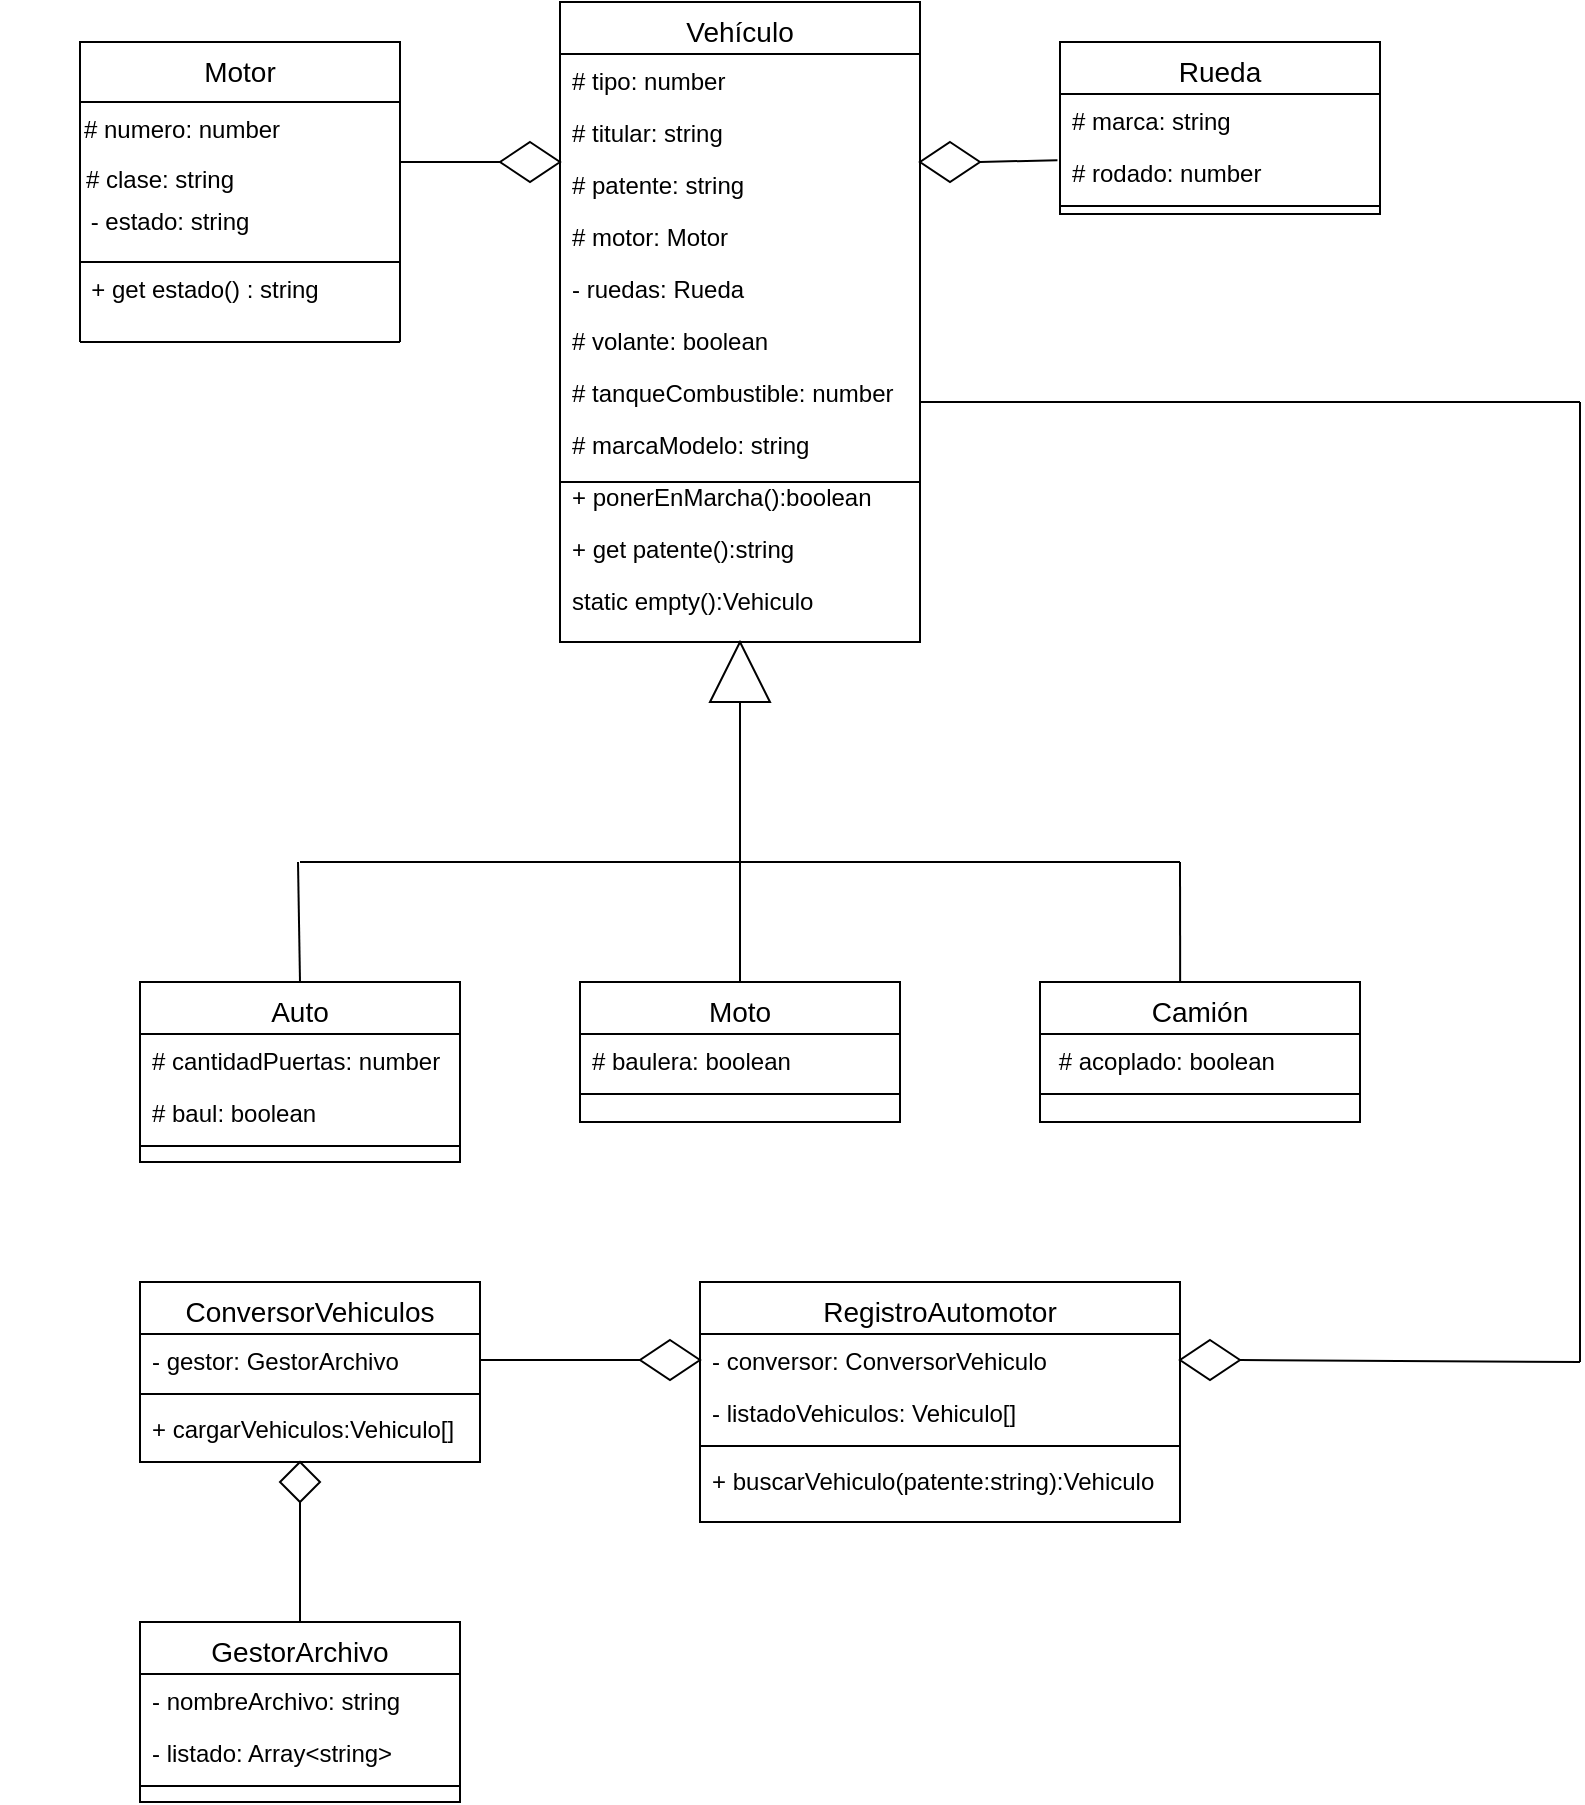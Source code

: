 <mxfile version="13.6.1" type="device"><diagram id="C5RBs43oDa-KdzZeNtuy" name="Page-1"><mxGraphModel dx="1704" dy="487" grid="1" gridSize="10" guides="1" tooltips="1" connect="1" arrows="1" fold="1" page="1" pageScale="1" pageWidth="827" pageHeight="1169" math="0" shadow="0"><root><mxCell id="WIyWlLk6GJQsqaUBKTNV-0"/><mxCell id="WIyWlLk6GJQsqaUBKTNV-1" parent="WIyWlLk6GJQsqaUBKTNV-0"/><mxCell id="L-p8vdEqlSwhnyg-dYfv-0" value="" style="endArrow=none;html=1;fontSize=14;fontColor=#000000;" edge="1" parent="WIyWlLk6GJQsqaUBKTNV-1"><mxGeometry width="50" height="50" relative="1" as="geometry"><mxPoint x="310" y="470" as="sourcePoint"/><mxPoint x="560" y="470" as="targetPoint"/></mxGeometry></mxCell><mxCell id="L-p8vdEqlSwhnyg-dYfv-3" value="" style="endArrow=none;html=1;fontSize=14;fontColor=#000000;exitX=0.438;exitY=0.009;exitDx=0;exitDy=0;exitPerimeter=0;" edge="1" parent="WIyWlLk6GJQsqaUBKTNV-1" source="zkfFHV4jXpPFQw0GAbJ--17"><mxGeometry width="50" height="50" relative="1" as="geometry"><mxPoint x="560" y="334" as="sourcePoint"/><mxPoint x="560" y="470" as="targetPoint"/></mxGeometry></mxCell><mxCell id="L-p8vdEqlSwhnyg-dYfv-4" value="" style="endArrow=none;html=1;fontSize=14;fontColor=#000000;" edge="1" parent="WIyWlLk6GJQsqaUBKTNV-1"><mxGeometry width="50" height="50" relative="1" as="geometry"><mxPoint x="120" y="470" as="sourcePoint"/><mxPoint x="320" y="470" as="targetPoint"/><Array as="points"><mxPoint x="230" y="470"/></Array></mxGeometry></mxCell><mxCell id="L-p8vdEqlSwhnyg-dYfv-5" value="" style="endArrow=none;html=1;fontSize=14;fontColor=#000000;exitX=0.5;exitY=0;exitDx=0;exitDy=0;" edge="1" parent="WIyWlLk6GJQsqaUBKTNV-1" source="zkfFHV4jXpPFQw0GAbJ--6"><mxGeometry width="50" height="50" relative="1" as="geometry"><mxPoint x="119.49" y="490" as="sourcePoint"/><mxPoint x="119" y="470" as="targetPoint"/><Array as="points"/></mxGeometry></mxCell><mxCell id="L-p8vdEqlSwhnyg-dYfv-15" value="" style="endArrow=none;html=1;fontSize=14;fontColor=#000000;exitX=1;exitY=0.5;exitDx=0;exitDy=0;entryX=-0.008;entryY=0.272;entryDx=0;entryDy=0;entryPerimeter=0;" edge="1" parent="WIyWlLk6GJQsqaUBKTNV-1" source="L-p8vdEqlSwhnyg-dYfv-16" target="L-p8vdEqlSwhnyg-dYfv-11"><mxGeometry width="50" height="50" relative="1" as="geometry"><mxPoint x="390" y="260" as="sourcePoint"/><mxPoint x="470" y="119" as="targetPoint"/></mxGeometry></mxCell><mxCell id="L-p8vdEqlSwhnyg-dYfv-16" value="" style="rhombus;whiteSpace=wrap;html=1;labelBackgroundColor=none;gradientColor=none;fontSize=14;fontColor=#000000;" vertex="1" parent="WIyWlLk6GJQsqaUBKTNV-1"><mxGeometry x="430" y="110" width="30" height="20" as="geometry"/></mxCell><mxCell id="L-p8vdEqlSwhnyg-dYfv-9" value="Rueda" style="swimlane;fontStyle=0;align=center;verticalAlign=top;childLayout=stackLayout;horizontal=1;startSize=26;horizontalStack=0;resizeParent=1;resizeLast=0;collapsible=1;marginBottom=0;rounded=0;shadow=0;strokeWidth=1;labelBackgroundColor=none;fontSize=14;" vertex="1" parent="WIyWlLk6GJQsqaUBKTNV-1"><mxGeometry x="500" y="60" width="160" height="86" as="geometry"><mxRectangle x="230" y="140" width="160" height="26" as="alternateBounds"/></mxGeometry></mxCell><mxCell id="L-p8vdEqlSwhnyg-dYfv-10" value="# marca: string" style="text;align=left;verticalAlign=top;spacingLeft=4;spacingRight=4;overflow=hidden;rotatable=0;points=[[0,0.5],[1,0.5]];portConstraint=eastwest;" vertex="1" parent="L-p8vdEqlSwhnyg-dYfv-9"><mxGeometry y="26" width="160" height="26" as="geometry"/></mxCell><mxCell id="L-p8vdEqlSwhnyg-dYfv-11" value="# rodado: number" style="text;align=left;verticalAlign=top;spacingLeft=4;spacingRight=4;overflow=hidden;rotatable=0;points=[[0,0.5],[1,0.5]];portConstraint=eastwest;rounded=0;shadow=0;html=0;" vertex="1" parent="L-p8vdEqlSwhnyg-dYfv-9"><mxGeometry y="52" width="160" height="26" as="geometry"/></mxCell><mxCell id="L-p8vdEqlSwhnyg-dYfv-13" value="" style="line;html=1;strokeWidth=1;align=left;verticalAlign=middle;spacingTop=-1;spacingLeft=3;spacingRight=3;rotatable=0;labelPosition=right;points=[];portConstraint=eastwest;" vertex="1" parent="L-p8vdEqlSwhnyg-dYfv-9"><mxGeometry y="78" width="160" height="8" as="geometry"/></mxCell><mxCell id="L-p8vdEqlSwhnyg-dYfv-20" value="" style="rounded=0;whiteSpace=wrap;html=1;" vertex="1" parent="WIyWlLk6GJQsqaUBKTNV-1"><mxGeometry x="10" y="60" width="160" height="30" as="geometry"/></mxCell><mxCell id="L-p8vdEqlSwhnyg-dYfv-21" value="# numero: number" style="text;html=1;strokeColor=none;fillColor=none;align=left;verticalAlign=middle;whiteSpace=wrap;rounded=0;labelBackgroundColor=none;fontSize=12;fontColor=#000000;" vertex="1" parent="WIyWlLk6GJQsqaUBKTNV-1"><mxGeometry x="10" y="89" width="160" height="30" as="geometry"/></mxCell><mxCell id="L-p8vdEqlSwhnyg-dYfv-22" value="" style="endArrow=none;html=1;fontSize=14;fontColor=#000000;" edge="1" parent="WIyWlLk6GJQsqaUBKTNV-1"><mxGeometry width="50" height="50" relative="1" as="geometry"><mxPoint x="235" y="120" as="sourcePoint"/><mxPoint x="170" y="120" as="targetPoint"/></mxGeometry></mxCell><mxCell id="L-p8vdEqlSwhnyg-dYfv-24" value="" style="endArrow=none;html=1;fontSize=14;fontColor=#000000;entryX=1;entryY=0;entryDx=0;entryDy=0;" edge="1" parent="WIyWlLk6GJQsqaUBKTNV-1" target="L-p8vdEqlSwhnyg-dYfv-21"><mxGeometry width="50" height="50" relative="1" as="geometry"><mxPoint x="170" y="210" as="sourcePoint"/><mxPoint x="440" y="210" as="targetPoint"/></mxGeometry></mxCell><mxCell id="L-p8vdEqlSwhnyg-dYfv-25" value="" style="endArrow=none;html=1;fontSize=14;fontColor=#000000;entryX=0;entryY=0;entryDx=0;entryDy=0;" edge="1" parent="WIyWlLk6GJQsqaUBKTNV-1" target="L-p8vdEqlSwhnyg-dYfv-21"><mxGeometry width="50" height="50" relative="1" as="geometry"><mxPoint x="10" y="210" as="sourcePoint"/><mxPoint x="440" y="210" as="targetPoint"/></mxGeometry></mxCell><mxCell id="L-p8vdEqlSwhnyg-dYfv-27" value="" style="endArrow=none;html=1;fontSize=14;fontColor=#000000;" edge="1" parent="WIyWlLk6GJQsqaUBKTNV-1"><mxGeometry width="50" height="50" relative="1" as="geometry"><mxPoint x="170" y="210" as="sourcePoint"/><mxPoint x="10" y="210" as="targetPoint"/></mxGeometry></mxCell><mxCell id="L-p8vdEqlSwhnyg-dYfv-28" value="" style="rhombus;whiteSpace=wrap;html=1;labelBackgroundColor=none;gradientColor=none;fontSize=14;fontColor=#000000;align=left;" vertex="1" parent="WIyWlLk6GJQsqaUBKTNV-1"><mxGeometry x="220" y="110" width="30" height="20" as="geometry"/></mxCell><mxCell id="L-p8vdEqlSwhnyg-dYfv-29" value="Motor" style="text;html=1;strokeColor=none;fillColor=none;align=center;verticalAlign=middle;whiteSpace=wrap;rounded=0;labelBackgroundColor=none;fontSize=14;fontColor=#000000;" vertex="1" parent="WIyWlLk6GJQsqaUBKTNV-1"><mxGeometry x="70" y="65" width="40" height="20" as="geometry"/></mxCell><mxCell id="L-p8vdEqlSwhnyg-dYfv-31" value="" style="endArrow=none;html=1;fontSize=14;fontColor=#000000;" edge="1" parent="WIyWlLk6GJQsqaUBKTNV-1"><mxGeometry width="50" height="50" relative="1" as="geometry"><mxPoint x="430" y="240" as="sourcePoint"/><mxPoint x="760" y="240" as="targetPoint"/></mxGeometry></mxCell><mxCell id="L-p8vdEqlSwhnyg-dYfv-32" value="" style="endArrow=none;html=1;fontSize=14;fontColor=#000000;" edge="1" parent="WIyWlLk6GJQsqaUBKTNV-1"><mxGeometry width="50" height="50" relative="1" as="geometry"><mxPoint x="760" y="720" as="sourcePoint"/><mxPoint x="760" y="240" as="targetPoint"/></mxGeometry></mxCell><mxCell id="L-p8vdEqlSwhnyg-dYfv-46" value="# clase: string&lt;br&gt;" style="text;html=1;strokeColor=none;fillColor=none;align=center;verticalAlign=middle;whiteSpace=wrap;rounded=0;labelBackgroundColor=none;fontSize=12;fontColor=#000000;" vertex="1" parent="WIyWlLk6GJQsqaUBKTNV-1"><mxGeometry x="-30" y="119" width="160" height="20" as="geometry"/></mxCell><mxCell id="L-p8vdEqlSwhnyg-dYfv-47" value="- estado: string" style="text;html=1;strokeColor=none;fillColor=none;align=center;verticalAlign=middle;whiteSpace=wrap;rounded=0;labelBackgroundColor=none;fontSize=12;fontColor=#000000;" vertex="1" parent="WIyWlLk6GJQsqaUBKTNV-1"><mxGeometry x="-20" y="140" width="150" height="20" as="geometry"/></mxCell><mxCell id="L-p8vdEqlSwhnyg-dYfv-51" value="" style="endArrow=none;html=1;fontSize=12;fontColor=#000000;" edge="1" parent="WIyWlLk6GJQsqaUBKTNV-1"><mxGeometry width="50" height="50" relative="1" as="geometry"><mxPoint x="10" y="170" as="sourcePoint"/><mxPoint x="170" y="170" as="targetPoint"/></mxGeometry></mxCell><mxCell id="L-p8vdEqlSwhnyg-dYfv-52" value="+ get estado() : string" style="text;html=1;strokeColor=none;fillColor=none;align=center;verticalAlign=middle;whiteSpace=wrap;rounded=0;labelBackgroundColor=none;fontSize=12;fontColor=#000000;" vertex="1" parent="WIyWlLk6GJQsqaUBKTNV-1"><mxGeometry x="10" y="178" width="125" height="12" as="geometry"/></mxCell><mxCell id="L-p8vdEqlSwhnyg-dYfv-57" value="" style="endArrow=none;html=1;fontSize=12;fontColor=#000000;exitX=0;exitY=0.75;exitDx=0;exitDy=0;entryX=1;entryY=0.75;entryDx=0;entryDy=0;" edge="1" parent="WIyWlLk6GJQsqaUBKTNV-1" source="zkfFHV4jXpPFQw0GAbJ--0" target="zkfFHV4jXpPFQw0GAbJ--0"><mxGeometry width="50" height="50" relative="1" as="geometry"><mxPoint x="390" y="260" as="sourcePoint"/><mxPoint x="440" y="210" as="targetPoint"/></mxGeometry></mxCell><mxCell id="zkfFHV4jXpPFQw0GAbJ--0" value="Vehículo" style="swimlane;fontStyle=0;align=center;verticalAlign=top;childLayout=stackLayout;horizontal=1;startSize=26;horizontalStack=0;resizeParent=1;resizeLast=0;collapsible=1;marginBottom=0;rounded=0;shadow=0;strokeWidth=1;labelBackgroundColor=none;fontSize=14;" parent="WIyWlLk6GJQsqaUBKTNV-1" vertex="1"><mxGeometry x="250" y="40" width="180" height="320" as="geometry"><mxRectangle x="230" y="140" width="160" height="26" as="alternateBounds"/></mxGeometry></mxCell><mxCell id="zkfFHV4jXpPFQw0GAbJ--1" value="# tipo: number" style="text;align=left;verticalAlign=top;spacingLeft=4;spacingRight=4;overflow=hidden;rotatable=0;points=[[0,0.5],[1,0.5]];portConstraint=eastwest;" parent="zkfFHV4jXpPFQw0GAbJ--0" vertex="1"><mxGeometry y="26" width="180" height="26" as="geometry"/></mxCell><mxCell id="zkfFHV4jXpPFQw0GAbJ--2" value="# titular: string&#10;" style="text;align=left;verticalAlign=top;spacingLeft=4;spacingRight=4;overflow=hidden;rotatable=0;points=[[0,0.5],[1,0.5]];portConstraint=eastwest;rounded=0;shadow=0;html=0;" parent="zkfFHV4jXpPFQw0GAbJ--0" vertex="1"><mxGeometry y="52" width="180" height="26" as="geometry"/></mxCell><mxCell id="zkfFHV4jXpPFQw0GAbJ--3" value="# patente: string&#10;" style="text;align=left;verticalAlign=top;spacingLeft=4;spacingRight=4;overflow=hidden;rotatable=0;points=[[0,0.5],[1,0.5]];portConstraint=eastwest;rounded=0;shadow=0;html=0;" parent="zkfFHV4jXpPFQw0GAbJ--0" vertex="1"><mxGeometry y="78" width="180" height="26" as="geometry"/></mxCell><mxCell id="zkfFHV4jXpPFQw0GAbJ--5" value="# motor: Motor&#10;" style="text;align=left;verticalAlign=top;spacingLeft=4;spacingRight=4;overflow=hidden;rotatable=0;points=[[0,0.5],[1,0.5]];portConstraint=eastwest;" parent="zkfFHV4jXpPFQw0GAbJ--0" vertex="1"><mxGeometry y="104" width="180" height="26" as="geometry"/></mxCell><mxCell id="L-p8vdEqlSwhnyg-dYfv-53" value="- ruedas: Rueda" style="text;align=left;verticalAlign=top;spacingLeft=4;spacingRight=4;overflow=hidden;rotatable=0;points=[[0,0.5],[1,0.5]];portConstraint=eastwest;" vertex="1" parent="zkfFHV4jXpPFQw0GAbJ--0"><mxGeometry y="130" width="180" height="26" as="geometry"/></mxCell><mxCell id="L-p8vdEqlSwhnyg-dYfv-54" value="# volante: boolean" style="text;align=left;verticalAlign=top;spacingLeft=4;spacingRight=4;overflow=hidden;rotatable=0;points=[[0,0.5],[1,0.5]];portConstraint=eastwest;" vertex="1" parent="zkfFHV4jXpPFQw0GAbJ--0"><mxGeometry y="156" width="180" height="26" as="geometry"/></mxCell><mxCell id="L-p8vdEqlSwhnyg-dYfv-55" value="# tanqueCombustible: number" style="text;align=left;verticalAlign=top;spacingLeft=4;spacingRight=4;overflow=hidden;rotatable=0;points=[[0,0.5],[1,0.5]];portConstraint=eastwest;" vertex="1" parent="zkfFHV4jXpPFQw0GAbJ--0"><mxGeometry y="182" width="180" height="26" as="geometry"/></mxCell><mxCell id="L-p8vdEqlSwhnyg-dYfv-56" value="# marcaModelo: string" style="text;align=left;verticalAlign=top;spacingLeft=4;spacingRight=4;overflow=hidden;rotatable=0;points=[[0,0.5],[1,0.5]];portConstraint=eastwest;" vertex="1" parent="zkfFHV4jXpPFQw0GAbJ--0"><mxGeometry y="208" width="180" height="26" as="geometry"/></mxCell><mxCell id="L-p8vdEqlSwhnyg-dYfv-62" value="+ ponerEnMarcha():boolean" style="text;align=left;verticalAlign=top;spacingLeft=4;spacingRight=4;overflow=hidden;rotatable=0;points=[[0,0.5],[1,0.5]];portConstraint=eastwest;" vertex="1" parent="zkfFHV4jXpPFQw0GAbJ--0"><mxGeometry y="234" width="180" height="26" as="geometry"/></mxCell><mxCell id="L-p8vdEqlSwhnyg-dYfv-63" value="+ get patente():string" style="text;align=left;verticalAlign=top;spacingLeft=4;spacingRight=4;overflow=hidden;rotatable=0;points=[[0,0.5],[1,0.5]];portConstraint=eastwest;" vertex="1" parent="zkfFHV4jXpPFQw0GAbJ--0"><mxGeometry y="260" width="180" height="26" as="geometry"/></mxCell><mxCell id="L-p8vdEqlSwhnyg-dYfv-64" value="static empty():Vehiculo" style="text;align=left;verticalAlign=top;spacingLeft=4;spacingRight=4;overflow=hidden;rotatable=0;points=[[0,0.5],[1,0.5]];portConstraint=eastwest;" vertex="1" parent="zkfFHV4jXpPFQw0GAbJ--0"><mxGeometry y="286" width="180" height="26" as="geometry"/></mxCell><mxCell id="zkfFHV4jXpPFQw0GAbJ--17" value="Camión" style="swimlane;fontStyle=0;align=center;verticalAlign=top;childLayout=stackLayout;horizontal=1;startSize=26;horizontalStack=0;resizeParent=1;resizeLast=0;collapsible=1;marginBottom=0;rounded=0;shadow=0;strokeWidth=1;fontSize=14;" parent="WIyWlLk6GJQsqaUBKTNV-1" vertex="1"><mxGeometry x="490" y="530" width="160" height="70" as="geometry"><mxRectangle x="550" y="140" width="160" height="26" as="alternateBounds"/></mxGeometry></mxCell><mxCell id="zkfFHV4jXpPFQw0GAbJ--22" value=" # acoplado: boolean" style="text;align=left;verticalAlign=top;spacingLeft=4;spacingRight=4;overflow=hidden;rotatable=0;points=[[0,0.5],[1,0.5]];portConstraint=eastwest;rounded=0;shadow=0;html=0;" parent="zkfFHV4jXpPFQw0GAbJ--17" vertex="1"><mxGeometry y="26" width="160" height="26" as="geometry"/></mxCell><mxCell id="zkfFHV4jXpPFQw0GAbJ--23" value="" style="line;html=1;strokeWidth=1;align=left;verticalAlign=middle;spacingTop=-1;spacingLeft=3;spacingRight=3;rotatable=0;labelPosition=right;points=[];portConstraint=eastwest;" parent="zkfFHV4jXpPFQw0GAbJ--17" vertex="1"><mxGeometry y="52" width="160" height="8" as="geometry"/></mxCell><mxCell id="zkfFHV4jXpPFQw0GAbJ--13" value="Moto" style="swimlane;fontStyle=0;align=center;verticalAlign=top;childLayout=stackLayout;horizontal=1;startSize=26;horizontalStack=0;resizeParent=1;resizeLast=0;collapsible=1;marginBottom=0;rounded=0;shadow=0;strokeWidth=1;fontSize=14;" parent="WIyWlLk6GJQsqaUBKTNV-1" vertex="1"><mxGeometry x="260" y="530" width="160" height="70" as="geometry"><mxRectangle x="340" y="380" width="170" height="26" as="alternateBounds"/></mxGeometry></mxCell><mxCell id="zkfFHV4jXpPFQw0GAbJ--14" value="# baulera: boolean" style="text;align=left;verticalAlign=top;spacingLeft=4;spacingRight=4;overflow=hidden;rotatable=0;points=[[0,0.5],[1,0.5]];portConstraint=eastwest;" parent="zkfFHV4jXpPFQw0GAbJ--13" vertex="1"><mxGeometry y="26" width="160" height="26" as="geometry"/></mxCell><mxCell id="zkfFHV4jXpPFQw0GAbJ--15" value="" style="line;html=1;strokeWidth=1;align=left;verticalAlign=middle;spacingTop=-1;spacingLeft=3;spacingRight=3;rotatable=0;labelPosition=right;points=[];portConstraint=eastwest;" parent="zkfFHV4jXpPFQw0GAbJ--13" vertex="1"><mxGeometry y="52" width="160" height="8" as="geometry"/></mxCell><mxCell id="zkfFHV4jXpPFQw0GAbJ--6" value="Auto" style="swimlane;fontStyle=0;align=center;verticalAlign=top;childLayout=stackLayout;horizontal=1;startSize=26;horizontalStack=0;resizeParent=1;resizeLast=0;collapsible=1;marginBottom=0;rounded=0;shadow=0;strokeWidth=1;fontSize=14;" parent="WIyWlLk6GJQsqaUBKTNV-1" vertex="1"><mxGeometry x="40" y="530" width="160" height="90" as="geometry"><mxRectangle x="130" y="380" width="160" height="26" as="alternateBounds"/></mxGeometry></mxCell><mxCell id="zkfFHV4jXpPFQw0GAbJ--7" value="# cantidadPuertas: number" style="text;align=left;verticalAlign=top;spacingLeft=4;spacingRight=4;overflow=hidden;rotatable=0;points=[[0,0.5],[1,0.5]];portConstraint=eastwest;" parent="zkfFHV4jXpPFQw0GAbJ--6" vertex="1"><mxGeometry y="26" width="160" height="26" as="geometry"/></mxCell><mxCell id="zkfFHV4jXpPFQw0GAbJ--8" value="# baul: boolean" style="text;align=left;verticalAlign=top;spacingLeft=4;spacingRight=4;overflow=hidden;rotatable=0;points=[[0,0.5],[1,0.5]];portConstraint=eastwest;rounded=0;shadow=0;html=0;" parent="zkfFHV4jXpPFQw0GAbJ--6" vertex="1"><mxGeometry y="52" width="160" height="26" as="geometry"/></mxCell><mxCell id="zkfFHV4jXpPFQw0GAbJ--9" value="" style="line;html=1;strokeWidth=1;align=left;verticalAlign=middle;spacingTop=-1;spacingLeft=3;spacingRight=3;rotatable=0;labelPosition=right;points=[];portConstraint=eastwest;" parent="zkfFHV4jXpPFQw0GAbJ--6" vertex="1"><mxGeometry y="78" width="160" height="8" as="geometry"/></mxCell><mxCell id="L-p8vdEqlSwhnyg-dYfv-70" value="" style="triangle;whiteSpace=wrap;html=1;labelBackgroundColor=none;gradientColor=none;fontSize=12;fontColor=#000000;align=left;rotation=-90;" vertex="1" parent="WIyWlLk6GJQsqaUBKTNV-1"><mxGeometry x="325" y="360" width="30" height="30" as="geometry"/></mxCell><mxCell id="L-p8vdEqlSwhnyg-dYfv-76" value="" style="endArrow=none;html=1;fontSize=12;fontColor=#000000;entryX=0.5;entryY=0;entryDx=0;entryDy=0;exitX=0;exitY=0.5;exitDx=0;exitDy=0;" edge="1" parent="WIyWlLk6GJQsqaUBKTNV-1" source="L-p8vdEqlSwhnyg-dYfv-70" target="zkfFHV4jXpPFQw0GAbJ--13"><mxGeometry width="50" height="50" relative="1" as="geometry"><mxPoint x="390" y="630" as="sourcePoint"/><mxPoint x="440" y="580" as="targetPoint"/></mxGeometry></mxCell><mxCell id="L-p8vdEqlSwhnyg-dYfv-78" value="" style="endArrow=none;html=1;fontSize=12;fontColor=#000000;entryX=1;entryY=0.5;entryDx=0;entryDy=0;" edge="1" parent="WIyWlLk6GJQsqaUBKTNV-1" source="L-p8vdEqlSwhnyg-dYfv-104" target="L-p8vdEqlSwhnyg-dYfv-36"><mxGeometry width="50" height="50" relative="1" as="geometry"><mxPoint x="760" y="720" as="sourcePoint"/><mxPoint x="520" y="720" as="targetPoint"/></mxGeometry></mxCell><mxCell id="L-p8vdEqlSwhnyg-dYfv-35" value="RegistroAutomotor" style="swimlane;fontStyle=0;align=center;verticalAlign=top;childLayout=stackLayout;horizontal=1;startSize=26;horizontalStack=0;resizeParent=1;resizeLast=0;collapsible=1;marginBottom=0;rounded=0;shadow=0;strokeWidth=1;fontSize=14;" vertex="1" parent="WIyWlLk6GJQsqaUBKTNV-1"><mxGeometry x="320" y="680" width="240" height="120" as="geometry"><mxRectangle x="130" y="380" width="160" height="26" as="alternateBounds"/></mxGeometry></mxCell><mxCell id="L-p8vdEqlSwhnyg-dYfv-36" value="- conversor: ConversorVehiculo" style="text;align=left;verticalAlign=top;spacingLeft=4;spacingRight=4;overflow=hidden;rotatable=0;points=[[0,0.5],[1,0.5]];portConstraint=eastwest;" vertex="1" parent="L-p8vdEqlSwhnyg-dYfv-35"><mxGeometry y="26" width="240" height="26" as="geometry"/></mxCell><mxCell id="L-p8vdEqlSwhnyg-dYfv-37" value="- listadoVehiculos: Vehiculo[]" style="text;align=left;verticalAlign=top;spacingLeft=4;spacingRight=4;overflow=hidden;rotatable=0;points=[[0,0.5],[1,0.5]];portConstraint=eastwest;rounded=0;shadow=0;html=0;" vertex="1" parent="L-p8vdEqlSwhnyg-dYfv-35"><mxGeometry y="52" width="240" height="26" as="geometry"/></mxCell><mxCell id="L-p8vdEqlSwhnyg-dYfv-38" value="" style="line;html=1;strokeWidth=1;align=left;verticalAlign=middle;spacingTop=-1;spacingLeft=3;spacingRight=3;rotatable=0;labelPosition=right;points=[];portConstraint=eastwest;" vertex="1" parent="L-p8vdEqlSwhnyg-dYfv-35"><mxGeometry y="78" width="240" height="8" as="geometry"/></mxCell><mxCell id="L-p8vdEqlSwhnyg-dYfv-39" value="+ buscarVehiculo(patente:string):Vehiculo" style="text;align=left;verticalAlign=top;spacingLeft=4;spacingRight=4;overflow=hidden;rotatable=0;points=[[0,0.5],[1,0.5]];portConstraint=eastwest;fontStyle=0" vertex="1" parent="L-p8vdEqlSwhnyg-dYfv-35"><mxGeometry y="86" width="240" height="26" as="geometry"/></mxCell><mxCell id="L-p8vdEqlSwhnyg-dYfv-87" value="ConversorVehiculos" style="swimlane;fontStyle=0;align=center;verticalAlign=top;childLayout=stackLayout;horizontal=1;startSize=26;horizontalStack=0;resizeParent=1;resizeLast=0;collapsible=1;marginBottom=0;rounded=0;shadow=0;strokeWidth=1;fontSize=14;" vertex="1" parent="WIyWlLk6GJQsqaUBKTNV-1"><mxGeometry x="40" y="680" width="170" height="90" as="geometry"><mxRectangle x="340" y="380" width="170" height="26" as="alternateBounds"/></mxGeometry></mxCell><mxCell id="L-p8vdEqlSwhnyg-dYfv-88" value="- gestor: GestorArchivo" style="text;align=left;verticalAlign=top;spacingLeft=4;spacingRight=4;overflow=hidden;rotatable=0;points=[[0,0.5],[1,0.5]];portConstraint=eastwest;" vertex="1" parent="L-p8vdEqlSwhnyg-dYfv-87"><mxGeometry y="26" width="170" height="26" as="geometry"/></mxCell><mxCell id="L-p8vdEqlSwhnyg-dYfv-90" value="" style="line;html=1;strokeWidth=1;align=left;verticalAlign=middle;spacingTop=-1;spacingLeft=3;spacingRight=3;rotatable=0;labelPosition=right;points=[];portConstraint=eastwest;" vertex="1" parent="L-p8vdEqlSwhnyg-dYfv-87"><mxGeometry y="52" width="170" height="8" as="geometry"/></mxCell><mxCell id="L-p8vdEqlSwhnyg-dYfv-95" value="+ cargarVehiculos:Vehiculo[]" style="text;align=left;verticalAlign=top;spacingLeft=4;spacingRight=4;overflow=hidden;rotatable=0;points=[[0,0.5],[1,0.5]];portConstraint=eastwest;" vertex="1" parent="L-p8vdEqlSwhnyg-dYfv-87"><mxGeometry y="60" width="170" height="26" as="geometry"/></mxCell><mxCell id="L-p8vdEqlSwhnyg-dYfv-91" value="" style="endArrow=none;html=1;fontSize=12;fontColor=#000000;exitX=0.5;exitY=1;exitDx=0;exitDy=0;entryX=0.5;entryY=0;entryDx=0;entryDy=0;" edge="1" parent="WIyWlLk6GJQsqaUBKTNV-1" source="L-p8vdEqlSwhnyg-dYfv-93" target="L-p8vdEqlSwhnyg-dYfv-80"><mxGeometry width="50" height="50" relative="1" as="geometry"><mxPoint x="390" y="930" as="sourcePoint"/><mxPoint x="440" y="880" as="targetPoint"/></mxGeometry></mxCell><mxCell id="L-p8vdEqlSwhnyg-dYfv-93" value="" style="rhombus;whiteSpace=wrap;html=1;labelBackgroundColor=none;gradientColor=none;fontSize=12;fontColor=#000000;align=left;" vertex="1" parent="WIyWlLk6GJQsqaUBKTNV-1"><mxGeometry x="110" y="770" width="20" height="20" as="geometry"/></mxCell><mxCell id="L-p8vdEqlSwhnyg-dYfv-80" value="GestorArchivo" style="swimlane;fontStyle=0;align=center;verticalAlign=top;childLayout=stackLayout;horizontal=1;startSize=26;horizontalStack=0;resizeParent=1;resizeLast=0;collapsible=1;marginBottom=0;rounded=0;shadow=0;strokeWidth=1;fontSize=14;" vertex="1" parent="WIyWlLk6GJQsqaUBKTNV-1"><mxGeometry x="40" y="850" width="160" height="90" as="geometry"><mxRectangle x="340" y="380" width="170" height="26" as="alternateBounds"/></mxGeometry></mxCell><mxCell id="L-p8vdEqlSwhnyg-dYfv-81" value="- nombreArchivo: string" style="text;align=left;verticalAlign=top;spacingLeft=4;spacingRight=4;overflow=hidden;rotatable=0;points=[[0,0.5],[1,0.5]];portConstraint=eastwest;" vertex="1" parent="L-p8vdEqlSwhnyg-dYfv-80"><mxGeometry y="26" width="160" height="26" as="geometry"/></mxCell><mxCell id="L-p8vdEqlSwhnyg-dYfv-84" value="- listado: Array&lt;string&gt;" style="text;align=left;verticalAlign=top;spacingLeft=4;spacingRight=4;overflow=hidden;rotatable=0;points=[[0,0.5],[1,0.5]];portConstraint=eastwest;" vertex="1" parent="L-p8vdEqlSwhnyg-dYfv-80"><mxGeometry y="52" width="160" height="26" as="geometry"/></mxCell><mxCell id="L-p8vdEqlSwhnyg-dYfv-82" value="" style="line;html=1;strokeWidth=1;align=left;verticalAlign=middle;spacingTop=-1;spacingLeft=3;spacingRight=3;rotatable=0;labelPosition=right;points=[];portConstraint=eastwest;" vertex="1" parent="L-p8vdEqlSwhnyg-dYfv-80"><mxGeometry y="78" width="160" height="8" as="geometry"/></mxCell><mxCell id="L-p8vdEqlSwhnyg-dYfv-98" value="" style="endArrow=none;html=1;fontSize=12;fontColor=#000000;exitX=1;exitY=0.5;exitDx=0;exitDy=0;entryX=0;entryY=0.5;entryDx=0;entryDy=0;" edge="1" parent="WIyWlLk6GJQsqaUBKTNV-1" source="L-p8vdEqlSwhnyg-dYfv-99" target="L-p8vdEqlSwhnyg-dYfv-36"><mxGeometry width="50" height="50" relative="1" as="geometry"><mxPoint x="390" y="930" as="sourcePoint"/><mxPoint x="440" y="880" as="targetPoint"/></mxGeometry></mxCell><mxCell id="L-p8vdEqlSwhnyg-dYfv-99" value="" style="rhombus;whiteSpace=wrap;html=1;labelBackgroundColor=none;gradientColor=none;fontSize=12;fontColor=#000000;align=left;" vertex="1" parent="WIyWlLk6GJQsqaUBKTNV-1"><mxGeometry x="290" y="709" width="30" height="20" as="geometry"/></mxCell><mxCell id="L-p8vdEqlSwhnyg-dYfv-100" value="" style="endArrow=none;html=1;fontSize=12;fontColor=#000000;exitX=1;exitY=0.5;exitDx=0;exitDy=0;entryX=0;entryY=0.5;entryDx=0;entryDy=0;" edge="1" parent="WIyWlLk6GJQsqaUBKTNV-1" source="L-p8vdEqlSwhnyg-dYfv-88" target="L-p8vdEqlSwhnyg-dYfv-99"><mxGeometry width="50" height="50" relative="1" as="geometry"><mxPoint x="210" y="719.0" as="sourcePoint"/><mxPoint x="320" y="719.0" as="targetPoint"/></mxGeometry></mxCell><mxCell id="L-p8vdEqlSwhnyg-dYfv-104" value="" style="rhombus;whiteSpace=wrap;html=1;labelBackgroundColor=none;gradientColor=none;fontSize=12;fontColor=#000000;align=left;" vertex="1" parent="WIyWlLk6GJQsqaUBKTNV-1"><mxGeometry x="560" y="709" width="30" height="20" as="geometry"/></mxCell><mxCell id="L-p8vdEqlSwhnyg-dYfv-107" value="" style="endArrow=none;html=1;fontSize=12;fontColor=#000000;entryX=1;entryY=0.5;entryDx=0;entryDy=0;" edge="1" parent="WIyWlLk6GJQsqaUBKTNV-1" target="L-p8vdEqlSwhnyg-dYfv-104"><mxGeometry width="50" height="50" relative="1" as="geometry"><mxPoint x="760" y="720" as="sourcePoint"/><mxPoint x="560" y="719.0" as="targetPoint"/></mxGeometry></mxCell></root></mxGraphModel></diagram></mxfile>